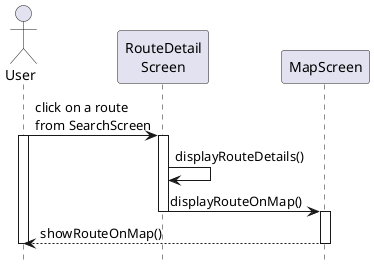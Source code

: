 @startuml after search transit stops

hide footbox

actor User
participant "RouteDetail\nScreen" as RouteDetailScreen
participant "MapScreen" as RouteMapScreen

' Select a Route
User -> RouteDetailScreen : click on a route \nfrom SearchScreen
activate User
activate RouteDetailScreen

RouteDetailScreen -> RouteDetailScreen : displayRouteDetails()
RouteDetailScreen -> RouteMapScreen : displayRouteOnMap()
deactivate RouteDetailScreen
activate RouteMapScreen

' Show Route on Map
RouteMapScreen --> User : showRouteOnMap()
deactivate RouteMapScreen
deactivate User

@enduml